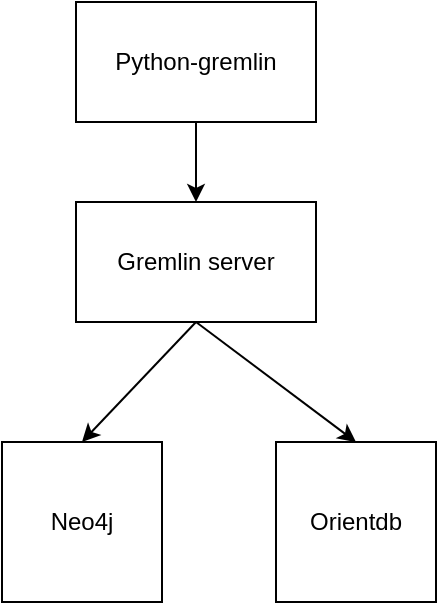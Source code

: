 <mxfile version="10.5.1" type="device"><diagram id="MbtV7tVrM97sfqXJsF9u" name="Page-1"><mxGraphModel dx="1078" dy="862" grid="1" gridSize="10" guides="1" tooltips="1" connect="1" arrows="1" fold="1" page="1" pageScale="1" pageWidth="827" pageHeight="1169" math="0" shadow="0"><root><mxCell id="0"/><mxCell id="1" parent="0"/><mxCell id="Y7Hyngn02lxdMSVRsKCn-1" value="Python-gremlin" style="rounded=0;whiteSpace=wrap;html=1;" vertex="1" parent="1"><mxGeometry x="410" y="90" width="120" height="60" as="geometry"/></mxCell><mxCell id="Y7Hyngn02lxdMSVRsKCn-2" value="Gremlin server" style="rounded=0;whiteSpace=wrap;html=1;" vertex="1" parent="1"><mxGeometry x="410" y="190" width="120" height="60" as="geometry"/></mxCell><mxCell id="Y7Hyngn02lxdMSVRsKCn-5" value="Neo4j" style="whiteSpace=wrap;html=1;aspect=fixed;" vertex="1" parent="1"><mxGeometry x="373" y="310" width="80" height="80" as="geometry"/></mxCell><mxCell id="Y7Hyngn02lxdMSVRsKCn-6" value="Orientdb" style="whiteSpace=wrap;html=1;aspect=fixed;" vertex="1" parent="1"><mxGeometry x="510" y="310" width="80" height="80" as="geometry"/></mxCell><mxCell id="Y7Hyngn02lxdMSVRsKCn-7" value="" style="endArrow=classic;html=1;" edge="1" parent="1" source="Y7Hyngn02lxdMSVRsKCn-1" target="Y7Hyngn02lxdMSVRsKCn-2"><mxGeometry width="50" height="50" relative="1" as="geometry"><mxPoint x="460" y="600" as="sourcePoint"/><mxPoint x="510" y="550" as="targetPoint"/></mxGeometry></mxCell><mxCell id="Y7Hyngn02lxdMSVRsKCn-13" value="" style="endArrow=classic;html=1;exitX=0.5;exitY=1;exitDx=0;exitDy=0;entryX=0.5;entryY=0;entryDx=0;entryDy=0;" edge="1" parent="1" source="Y7Hyngn02lxdMSVRsKCn-2" target="Y7Hyngn02lxdMSVRsKCn-5"><mxGeometry width="50" height="50" relative="1" as="geometry"><mxPoint x="470" y="490" as="sourcePoint"/><mxPoint x="520" y="440" as="targetPoint"/></mxGeometry></mxCell><mxCell id="Y7Hyngn02lxdMSVRsKCn-14" value="" style="endArrow=classic;html=1;exitX=0.5;exitY=1;exitDx=0;exitDy=0;entryX=0.5;entryY=0;entryDx=0;entryDy=0;" edge="1" parent="1" source="Y7Hyngn02lxdMSVRsKCn-2" target="Y7Hyngn02lxdMSVRsKCn-6"><mxGeometry width="50" height="50" relative="1" as="geometry"><mxPoint x="530" y="510" as="sourcePoint"/><mxPoint x="580" y="460" as="targetPoint"/></mxGeometry></mxCell></root></mxGraphModel></diagram></mxfile>